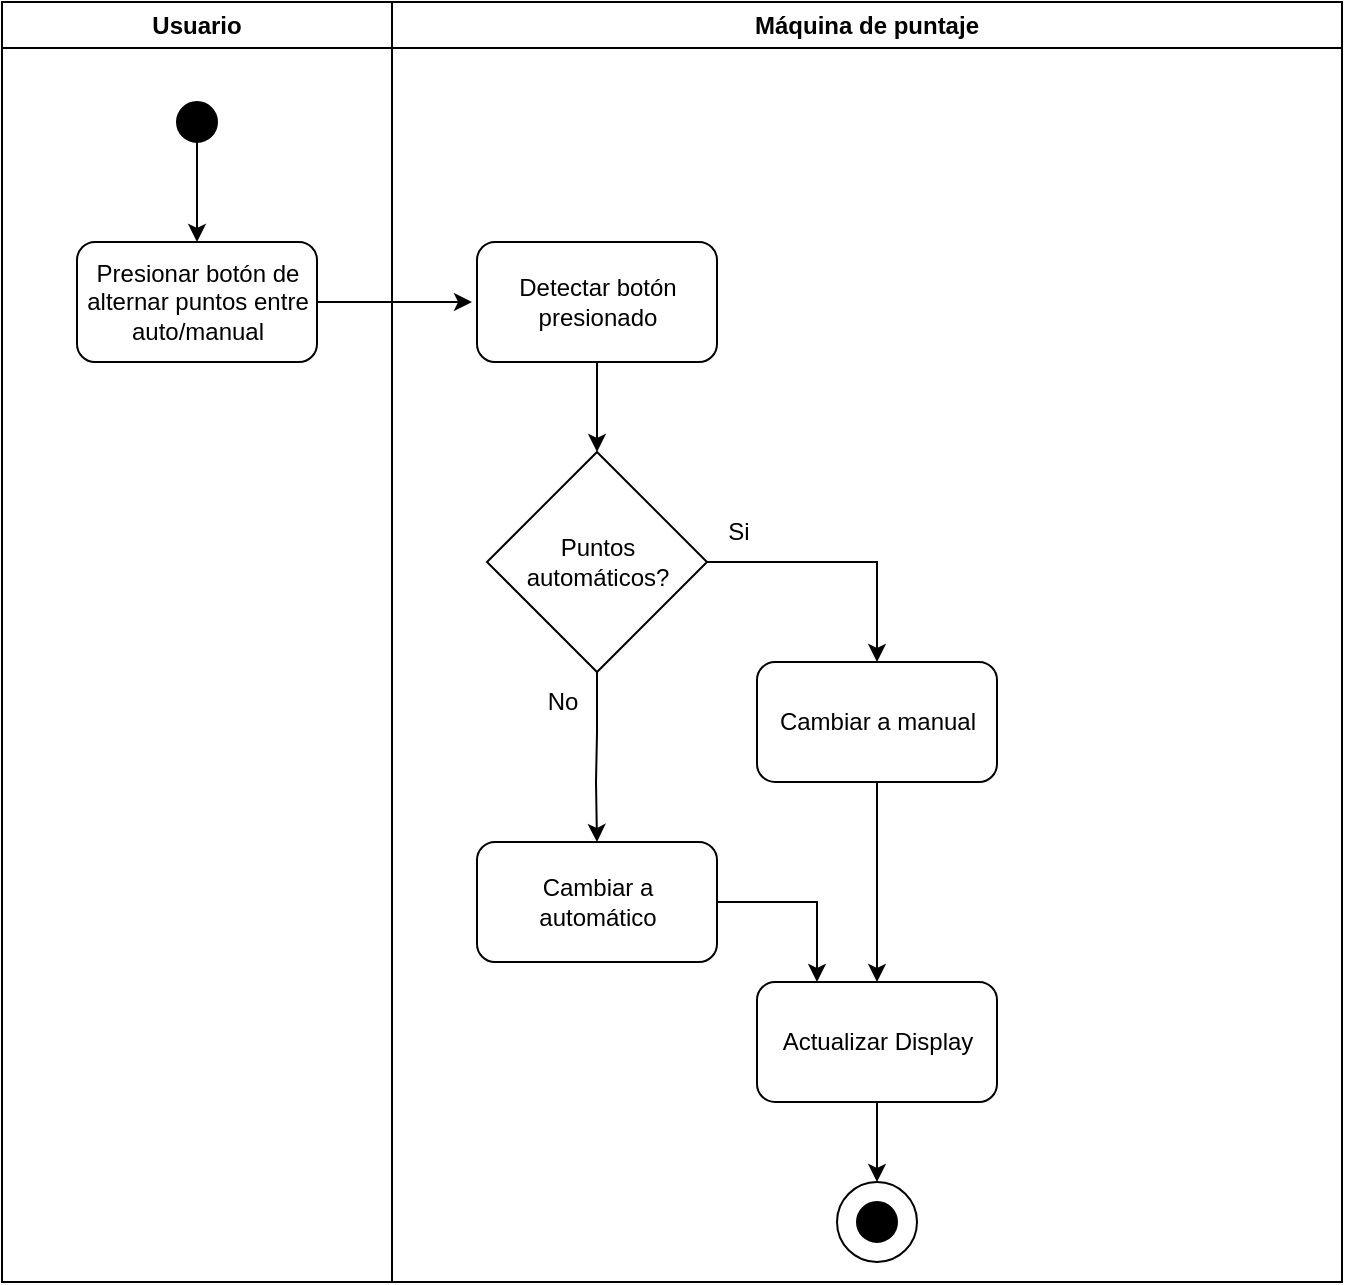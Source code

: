 <mxfile version="21.6.6" type="device">
  <diagram id="Gi5_93j05Tq5kSE1P_lF" name="Page-2">
    <mxGraphModel dx="733" dy="924" grid="1" gridSize="10" guides="1" tooltips="1" connect="1" arrows="1" fold="1" page="1" pageScale="1" pageWidth="850" pageHeight="1100" math="0" shadow="0">
      <root>
        <mxCell id="0" />
        <mxCell id="1" parent="0" />
        <mxCell id="S5m8VR_HZ--lrlstfprA-1" value="Usuario" style="swimlane;whiteSpace=wrap;html=1;startSize=23;" parent="1" vertex="1">
          <mxGeometry x="960" y="120" width="195" height="640" as="geometry" />
        </mxCell>
        <mxCell id="18j1XGoCvIrTiXG_NGVG-85" value="" style="ellipse;whiteSpace=wrap;html=1;aspect=fixed;fillColor=#000000;" parent="S5m8VR_HZ--lrlstfprA-1" vertex="1">
          <mxGeometry x="87.5" y="50" width="20" height="20" as="geometry" />
        </mxCell>
        <mxCell id="18j1XGoCvIrTiXG_NGVG-63" value="Presionar botón de alternar puntos entre auto/manual" style="rounded=1;whiteSpace=wrap;html=1;" parent="S5m8VR_HZ--lrlstfprA-1" vertex="1">
          <mxGeometry x="37.5" y="120" width="120" height="60" as="geometry" />
        </mxCell>
        <mxCell id="S5m8VR_HZ--lrlstfprA-4" value="" style="edgeStyle=orthogonalEdgeStyle;rounded=0;orthogonalLoop=1;jettySize=auto;html=1;" parent="S5m8VR_HZ--lrlstfprA-1" source="18j1XGoCvIrTiXG_NGVG-85" target="18j1XGoCvIrTiXG_NGVG-63" edge="1">
          <mxGeometry relative="1" as="geometry" />
        </mxCell>
        <mxCell id="ePJA7sKkPswgZLmJT1RE-7" value="" style="edgeStyle=orthogonalEdgeStyle;rounded=0;orthogonalLoop=1;jettySize=auto;html=1;" parent="1" source="18j1XGoCvIrTiXG_NGVG-63" edge="1">
          <mxGeometry relative="1" as="geometry">
            <mxPoint x="1195" y="270" as="targetPoint" />
          </mxGeometry>
        </mxCell>
        <mxCell id="7F6fqmXWAmK54oai2_qa-39" value="Máquina de puntaje" style="swimlane;whiteSpace=wrap;html=1;" parent="1" vertex="1">
          <mxGeometry x="1155" y="120" width="475" height="640" as="geometry" />
        </mxCell>
        <mxCell id="7F6fqmXWAmK54oai2_qa-54" style="edgeStyle=orthogonalEdgeStyle;rounded=0;orthogonalLoop=1;jettySize=auto;html=1;entryX=0.5;entryY=0;entryDx=0;entryDy=0;" parent="7F6fqmXWAmK54oai2_qa-39" source="7F6fqmXWAmK54oai2_qa-48" target="wDgB7R5WLJVPPXyU6Aqu-3" edge="1">
          <mxGeometry relative="1" as="geometry">
            <Array as="points">
              <mxPoint x="102" y="365" />
              <mxPoint x="102" y="365" />
              <mxPoint x="102" y="390" />
              <mxPoint x="102" y="390" />
            </Array>
          </mxGeometry>
        </mxCell>
        <mxCell id="z8KY6_KUwVPF0PQ8KZnu-2" value="" style="edgeStyle=orthogonalEdgeStyle;rounded=0;orthogonalLoop=1;jettySize=auto;html=1;entryX=0.5;entryY=0;entryDx=0;entryDy=0;" parent="7F6fqmXWAmK54oai2_qa-39" source="7F6fqmXWAmK54oai2_qa-48" target="z8KY6_KUwVPF0PQ8KZnu-5" edge="1">
          <mxGeometry relative="1" as="geometry">
            <mxPoint x="202.53" y="364.97" as="targetPoint" />
          </mxGeometry>
        </mxCell>
        <mxCell id="7F6fqmXWAmK54oai2_qa-48" value="Puntos &lt;br&gt;automáticos?" style="rhombus;whiteSpace=wrap;html=1;" parent="7F6fqmXWAmK54oai2_qa-39" vertex="1">
          <mxGeometry x="47.5" y="225" width="110" height="110" as="geometry" />
        </mxCell>
        <mxCell id="7F6fqmXWAmK54oai2_qa-55" value="No" style="text;html=1;align=center;verticalAlign=middle;resizable=0;points=[];autosize=1;strokeColor=none;fillColor=none;" parent="7F6fqmXWAmK54oai2_qa-39" vertex="1">
          <mxGeometry x="65" y="335" width="40" height="30" as="geometry" />
        </mxCell>
        <mxCell id="7F6fqmXWAmK54oai2_qa-63" style="edgeStyle=orthogonalEdgeStyle;rounded=0;orthogonalLoop=1;jettySize=auto;html=1;entryX=0.5;entryY=0;entryDx=0;entryDy=0;" parent="7F6fqmXWAmK54oai2_qa-39" source="7F6fqmXWAmK54oai2_qa-60" target="18j1XGoCvIrTiXG_NGVG-71" edge="1">
          <mxGeometry relative="1" as="geometry" />
        </mxCell>
        <mxCell id="7F6fqmXWAmK54oai2_qa-60" value="Actualizar Display" style="rounded=1;whiteSpace=wrap;html=1;" parent="7F6fqmXWAmK54oai2_qa-39" vertex="1">
          <mxGeometry x="182.5" y="490" width="120" height="60" as="geometry" />
        </mxCell>
        <mxCell id="7F6fqmXWAmK54oai2_qa-58" value="Si" style="text;html=1;align=center;verticalAlign=middle;resizable=0;points=[];autosize=1;strokeColor=none;fillColor=none;" parent="7F6fqmXWAmK54oai2_qa-39" vertex="1">
          <mxGeometry x="157.5" y="250" width="30" height="30" as="geometry" />
        </mxCell>
        <mxCell id="wDgB7R5WLJVPPXyU6Aqu-5" style="edgeStyle=orthogonalEdgeStyle;rounded=0;orthogonalLoop=1;jettySize=auto;html=1;exitX=0.5;exitY=1;exitDx=0;exitDy=0;" edge="1" parent="7F6fqmXWAmK54oai2_qa-39" source="z8KY6_KUwVPF0PQ8KZnu-5" target="7F6fqmXWAmK54oai2_qa-60">
          <mxGeometry relative="1" as="geometry" />
        </mxCell>
        <mxCell id="z8KY6_KUwVPF0PQ8KZnu-5" value="Cambiar a manual" style="rounded=1;whiteSpace=wrap;html=1;" parent="7F6fqmXWAmK54oai2_qa-39" vertex="1">
          <mxGeometry x="182.5" y="330" width="120" height="60" as="geometry" />
        </mxCell>
        <mxCell id="wDgB7R5WLJVPPXyU6Aqu-2" style="edgeStyle=orthogonalEdgeStyle;rounded=0;orthogonalLoop=1;jettySize=auto;html=1;exitX=0.5;exitY=1;exitDx=0;exitDy=0;entryX=0.5;entryY=0;entryDx=0;entryDy=0;" edge="1" parent="7F6fqmXWAmK54oai2_qa-39" source="wDgB7R5WLJVPPXyU6Aqu-1" target="7F6fqmXWAmK54oai2_qa-48">
          <mxGeometry relative="1" as="geometry" />
        </mxCell>
        <mxCell id="wDgB7R5WLJVPPXyU6Aqu-1" value="Detectar botón presionado" style="rounded=1;whiteSpace=wrap;html=1;" vertex="1" parent="7F6fqmXWAmK54oai2_qa-39">
          <mxGeometry x="42.5" y="120" width="120" height="60" as="geometry" />
        </mxCell>
        <mxCell id="wDgB7R5WLJVPPXyU6Aqu-4" style="edgeStyle=orthogonalEdgeStyle;rounded=0;orthogonalLoop=1;jettySize=auto;html=1;exitX=1;exitY=0.5;exitDx=0;exitDy=0;entryX=0.25;entryY=0;entryDx=0;entryDy=0;" edge="1" parent="7F6fqmXWAmK54oai2_qa-39" source="wDgB7R5WLJVPPXyU6Aqu-3" target="7F6fqmXWAmK54oai2_qa-60">
          <mxGeometry relative="1" as="geometry" />
        </mxCell>
        <mxCell id="wDgB7R5WLJVPPXyU6Aqu-3" value="Cambiar a &lt;br&gt;automático" style="rounded=1;whiteSpace=wrap;html=1;" vertex="1" parent="7F6fqmXWAmK54oai2_qa-39">
          <mxGeometry x="42.5" y="420" width="120" height="60" as="geometry" />
        </mxCell>
        <mxCell id="18j1XGoCvIrTiXG_NGVG-73" value="" style="group" parent="7F6fqmXWAmK54oai2_qa-39" vertex="1" connectable="0">
          <mxGeometry x="222.5" y="590" width="40" height="40" as="geometry" />
        </mxCell>
        <mxCell id="18j1XGoCvIrTiXG_NGVG-71" value="" style="ellipse;whiteSpace=wrap;html=1;aspect=fixed;" parent="18j1XGoCvIrTiXG_NGVG-73" vertex="1">
          <mxGeometry width="40" height="40" as="geometry" />
        </mxCell>
        <mxCell id="18j1XGoCvIrTiXG_NGVG-72" value="" style="ellipse;whiteSpace=wrap;html=1;aspect=fixed;fillColor=#000000;" parent="18j1XGoCvIrTiXG_NGVG-73" vertex="1">
          <mxGeometry x="10" y="10" width="20" height="20" as="geometry" />
        </mxCell>
      </root>
    </mxGraphModel>
  </diagram>
</mxfile>
